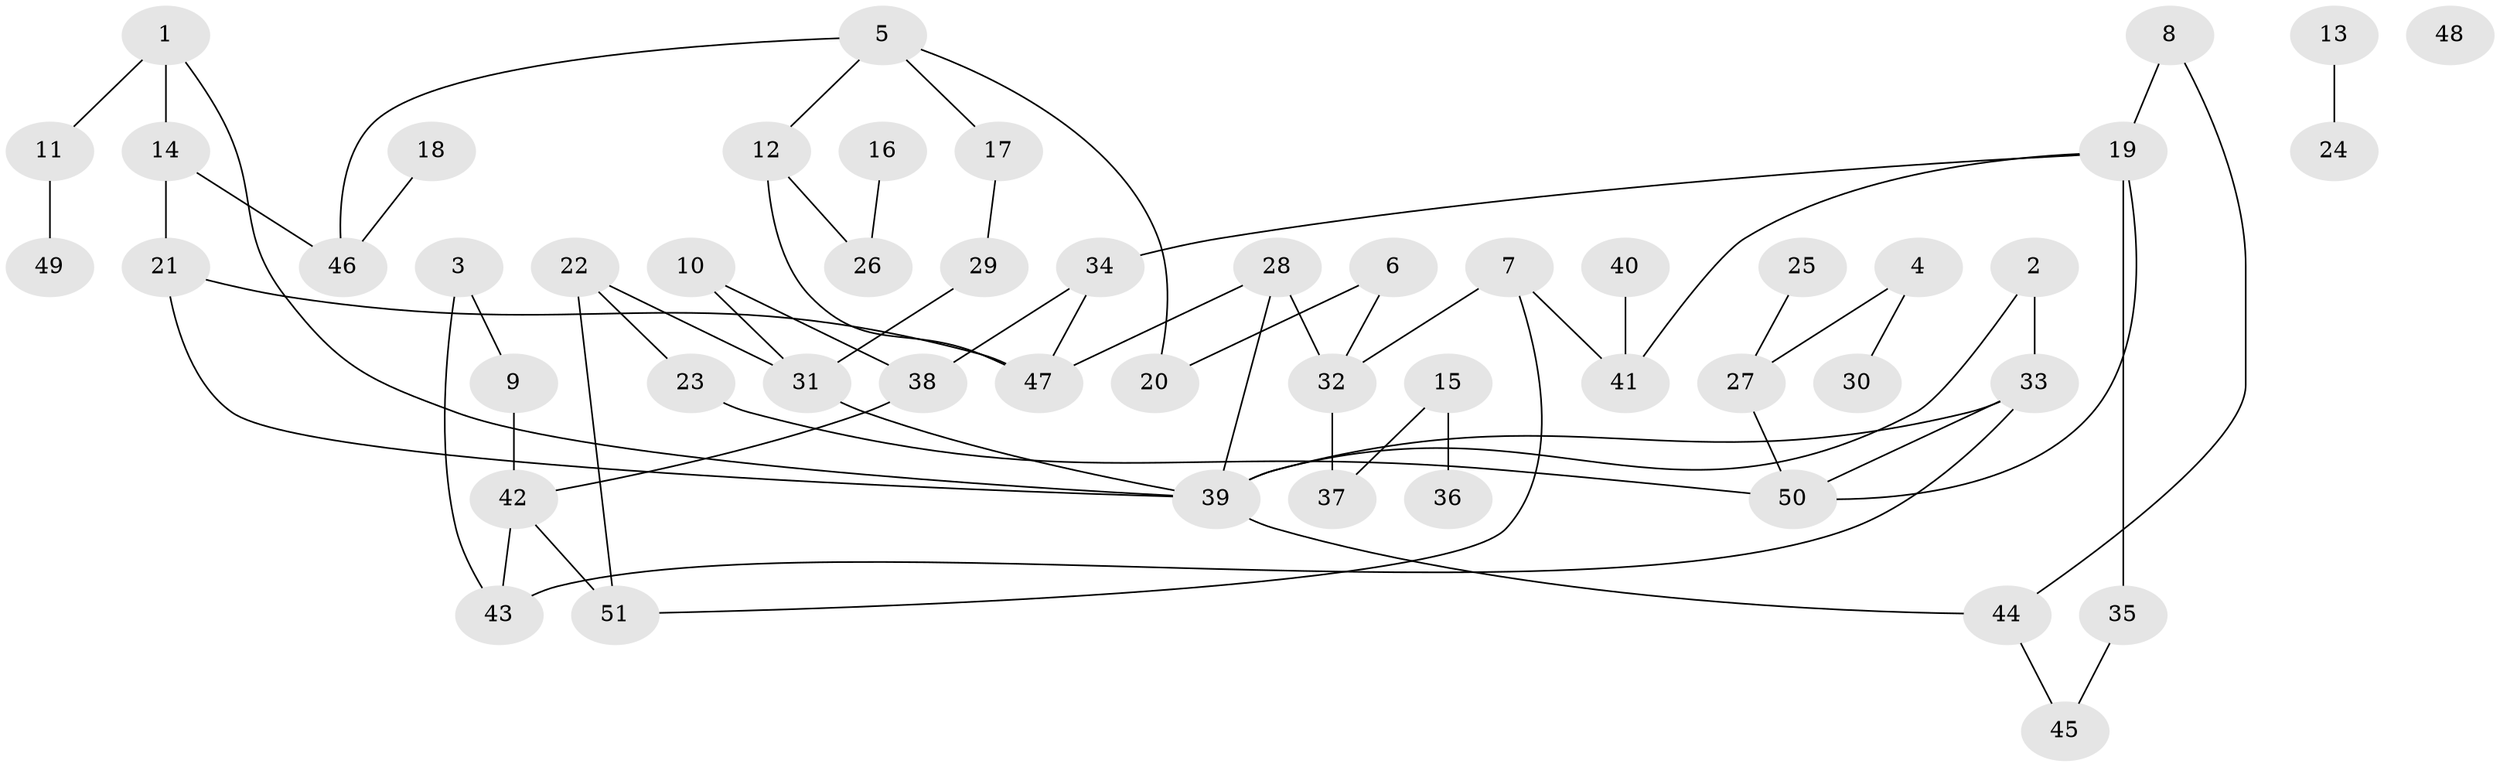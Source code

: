 // Generated by graph-tools (version 1.1) at 2025/00/03/09/25 03:00:53]
// undirected, 51 vertices, 64 edges
graph export_dot {
graph [start="1"]
  node [color=gray90,style=filled];
  1;
  2;
  3;
  4;
  5;
  6;
  7;
  8;
  9;
  10;
  11;
  12;
  13;
  14;
  15;
  16;
  17;
  18;
  19;
  20;
  21;
  22;
  23;
  24;
  25;
  26;
  27;
  28;
  29;
  30;
  31;
  32;
  33;
  34;
  35;
  36;
  37;
  38;
  39;
  40;
  41;
  42;
  43;
  44;
  45;
  46;
  47;
  48;
  49;
  50;
  51;
  1 -- 11;
  1 -- 14;
  1 -- 39;
  2 -- 33;
  2 -- 39;
  3 -- 9;
  3 -- 43;
  4 -- 27;
  4 -- 30;
  5 -- 12;
  5 -- 17;
  5 -- 20;
  5 -- 46;
  6 -- 20;
  6 -- 32;
  7 -- 32;
  7 -- 41;
  7 -- 51;
  8 -- 19;
  8 -- 44;
  9 -- 42;
  10 -- 31;
  10 -- 38;
  11 -- 49;
  12 -- 26;
  12 -- 47;
  13 -- 24;
  14 -- 21;
  14 -- 46;
  15 -- 36;
  15 -- 37;
  16 -- 26;
  17 -- 29;
  18 -- 46;
  19 -- 34;
  19 -- 35;
  19 -- 41;
  19 -- 50;
  21 -- 39;
  21 -- 47;
  22 -- 23;
  22 -- 31;
  22 -- 51;
  23 -- 50;
  25 -- 27;
  27 -- 50;
  28 -- 32;
  28 -- 39;
  28 -- 47;
  29 -- 31;
  31 -- 39;
  32 -- 37;
  33 -- 39;
  33 -- 43;
  33 -- 50;
  34 -- 38;
  34 -- 47;
  35 -- 45;
  38 -- 42;
  39 -- 44;
  40 -- 41;
  42 -- 43;
  42 -- 51;
  44 -- 45;
}
